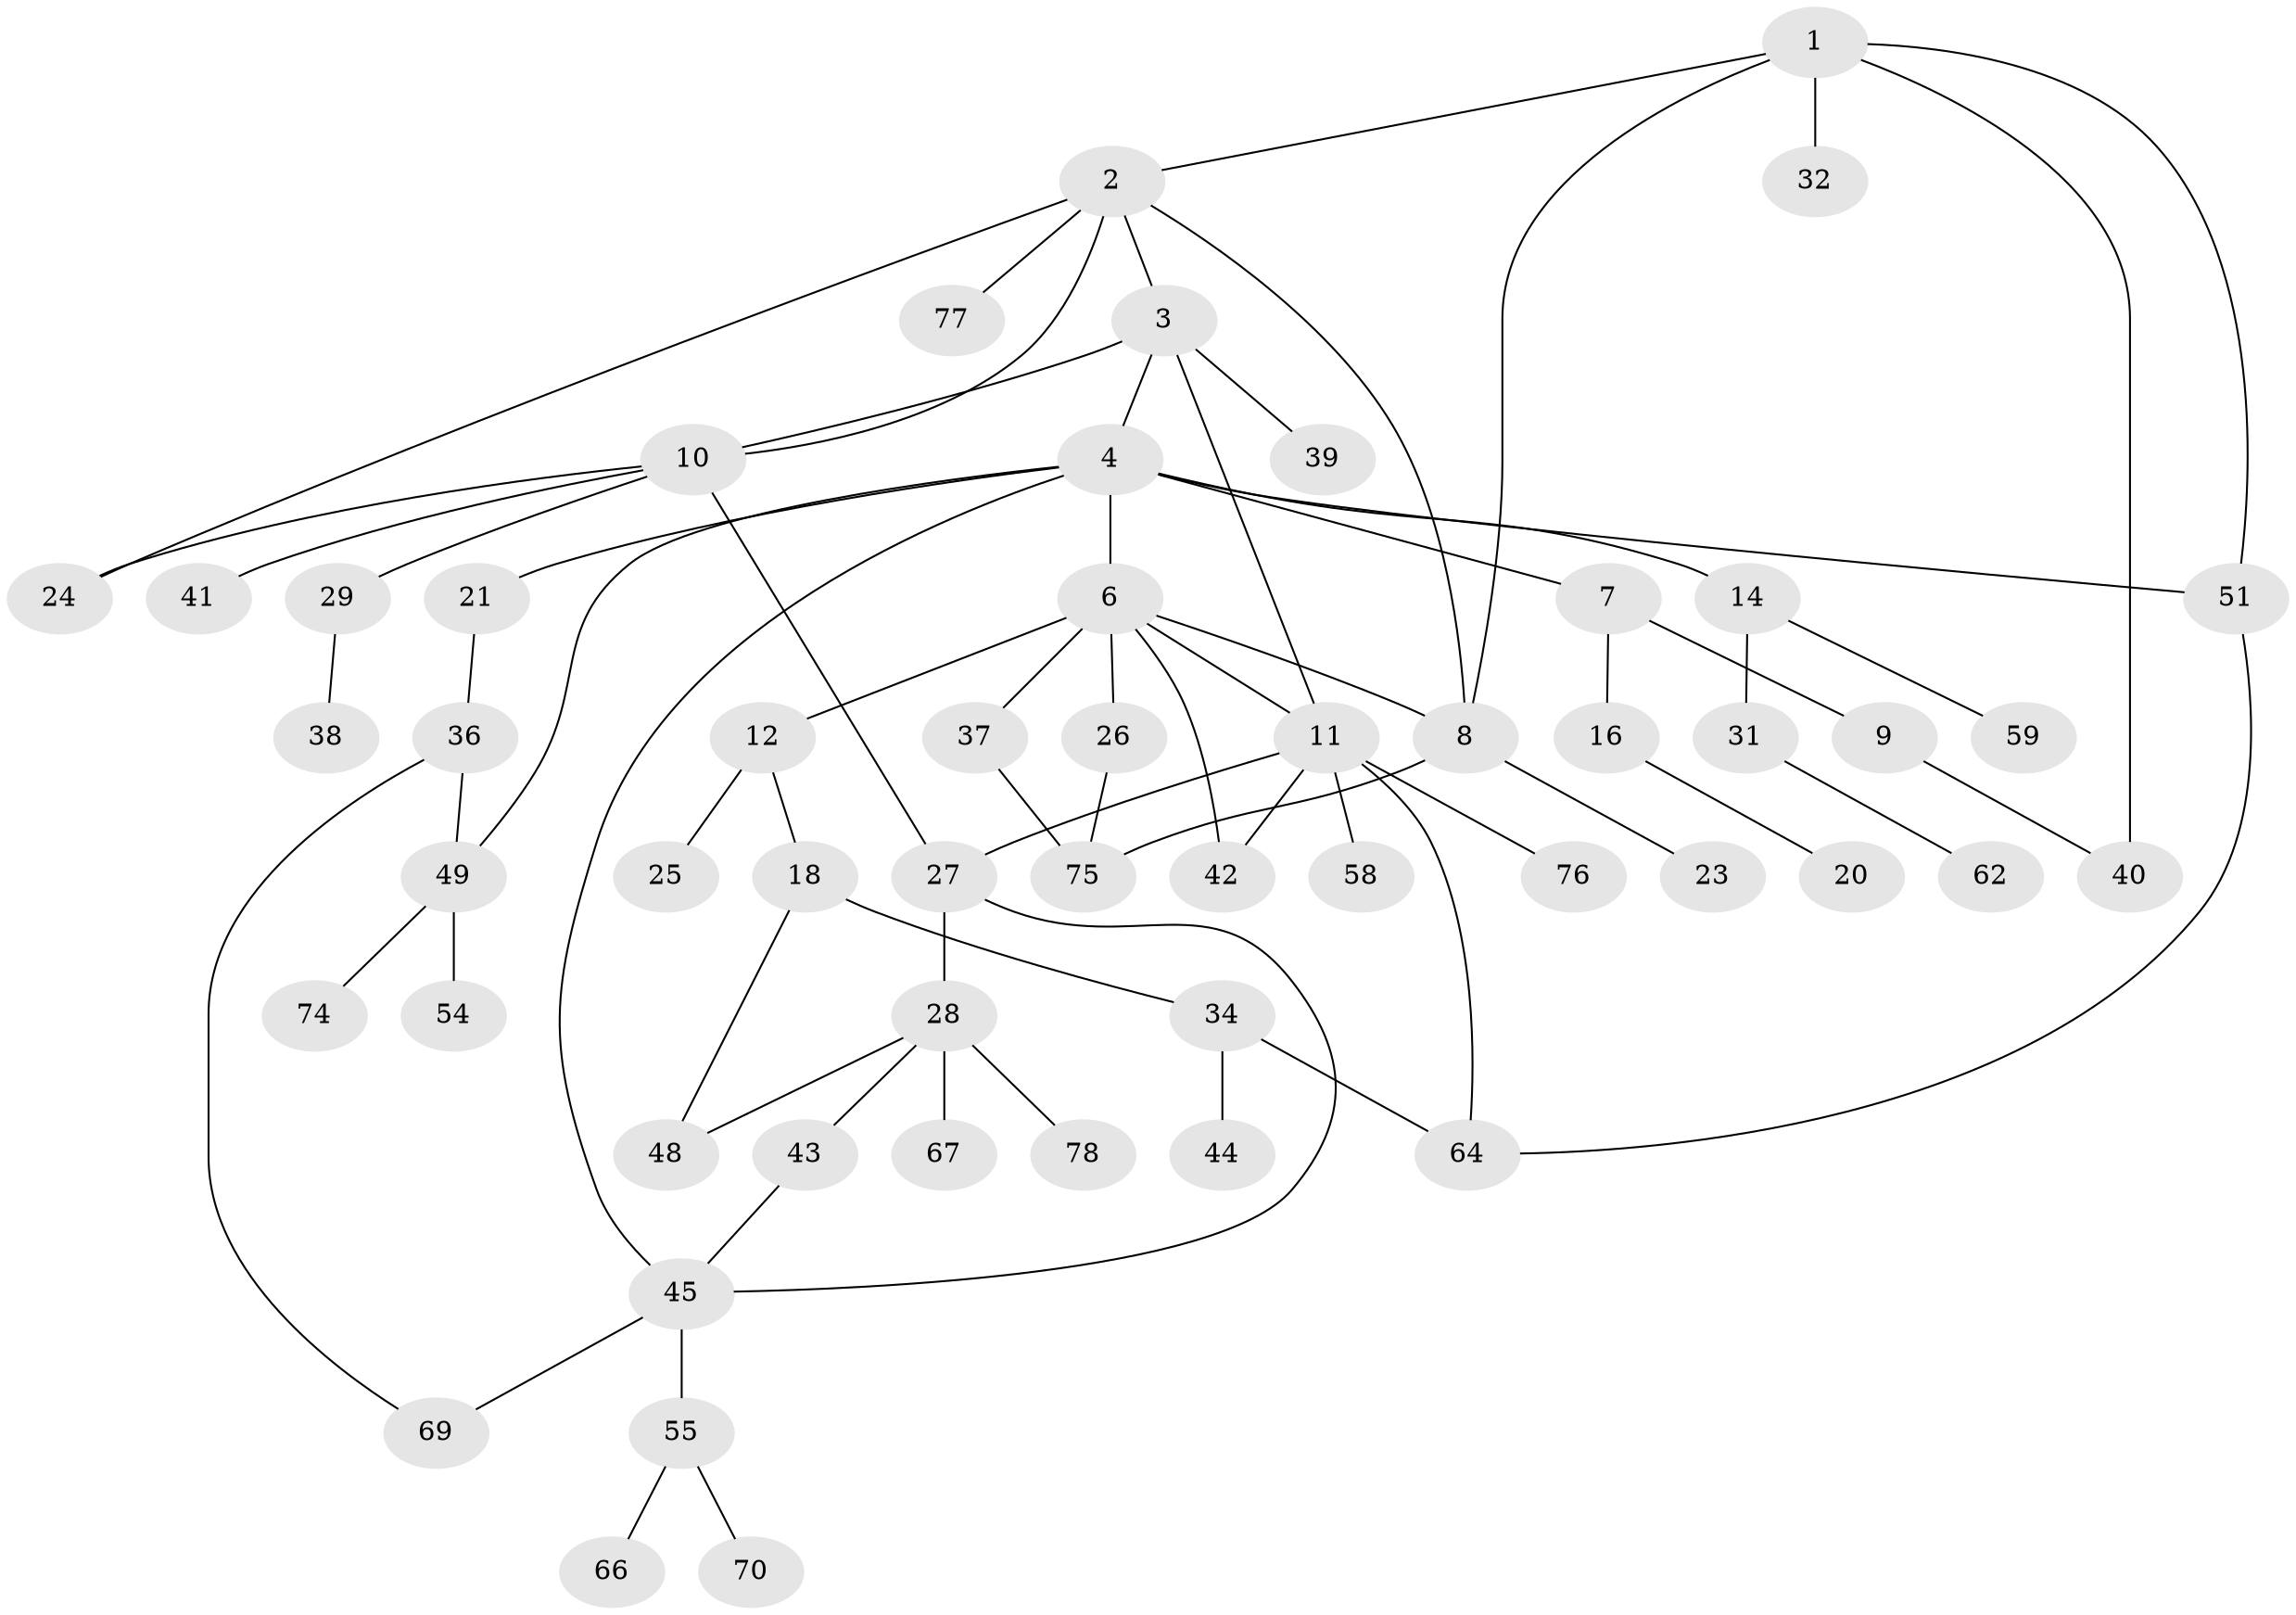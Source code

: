 // Generated by graph-tools (version 1.1) at 2025/23/03/03/25 07:23:34]
// undirected, 54 vertices, 71 edges
graph export_dot {
graph [start="1"]
  node [color=gray90,style=filled];
  1 [super="+33"];
  2 [super="+17"];
  3 [super="+30"];
  4 [super="+5"];
  6 [super="+19"];
  7 [super="+52"];
  8 [super="+57"];
  9;
  10 [super="+22"];
  11 [super="+72"];
  12 [super="+13"];
  14 [super="+15"];
  16;
  18;
  20;
  21;
  23;
  24 [super="+61"];
  25;
  26 [super="+35"];
  27 [super="+73"];
  28 [super="+50"];
  29 [super="+46"];
  31 [super="+60"];
  32;
  34 [super="+53"];
  36 [super="+56"];
  37;
  38;
  39;
  40 [super="+71"];
  41;
  42 [super="+65"];
  43;
  44;
  45 [super="+47"];
  48;
  49;
  51 [super="+63"];
  54;
  55 [super="+68"];
  58;
  59;
  62;
  64;
  66;
  67;
  69;
  70;
  74;
  75;
  76;
  77;
  78;
  1 -- 2;
  1 -- 8;
  1 -- 32;
  1 -- 40;
  1 -- 51;
  2 -- 3;
  2 -- 77;
  2 -- 10;
  2 -- 8;
  2 -- 24;
  3 -- 4;
  3 -- 10;
  3 -- 11;
  3 -- 39;
  4 -- 6;
  4 -- 14;
  4 -- 21;
  4 -- 49;
  4 -- 45;
  4 -- 51;
  4 -- 7;
  6 -- 11;
  6 -- 12;
  6 -- 37;
  6 -- 42;
  6 -- 8;
  6 -- 26;
  7 -- 9;
  7 -- 16;
  8 -- 23;
  8 -- 75;
  9 -- 40;
  10 -- 27 [weight=2];
  10 -- 29 [weight=2];
  10 -- 41;
  10 -- 24;
  11 -- 58;
  11 -- 64;
  11 -- 76;
  11 -- 27;
  11 -- 42;
  12 -- 18;
  12 -- 25;
  14 -- 59;
  14 -- 31;
  16 -- 20;
  18 -- 34;
  18 -- 48;
  21 -- 36;
  26 -- 75;
  27 -- 28;
  27 -- 45;
  28 -- 43;
  28 -- 48;
  28 -- 67;
  28 -- 78;
  29 -- 38;
  31 -- 62;
  34 -- 44;
  34 -- 64;
  36 -- 49;
  36 -- 69;
  37 -- 75;
  43 -- 45;
  45 -- 55;
  45 -- 69;
  49 -- 54;
  49 -- 74;
  51 -- 64;
  55 -- 66;
  55 -- 70;
}

